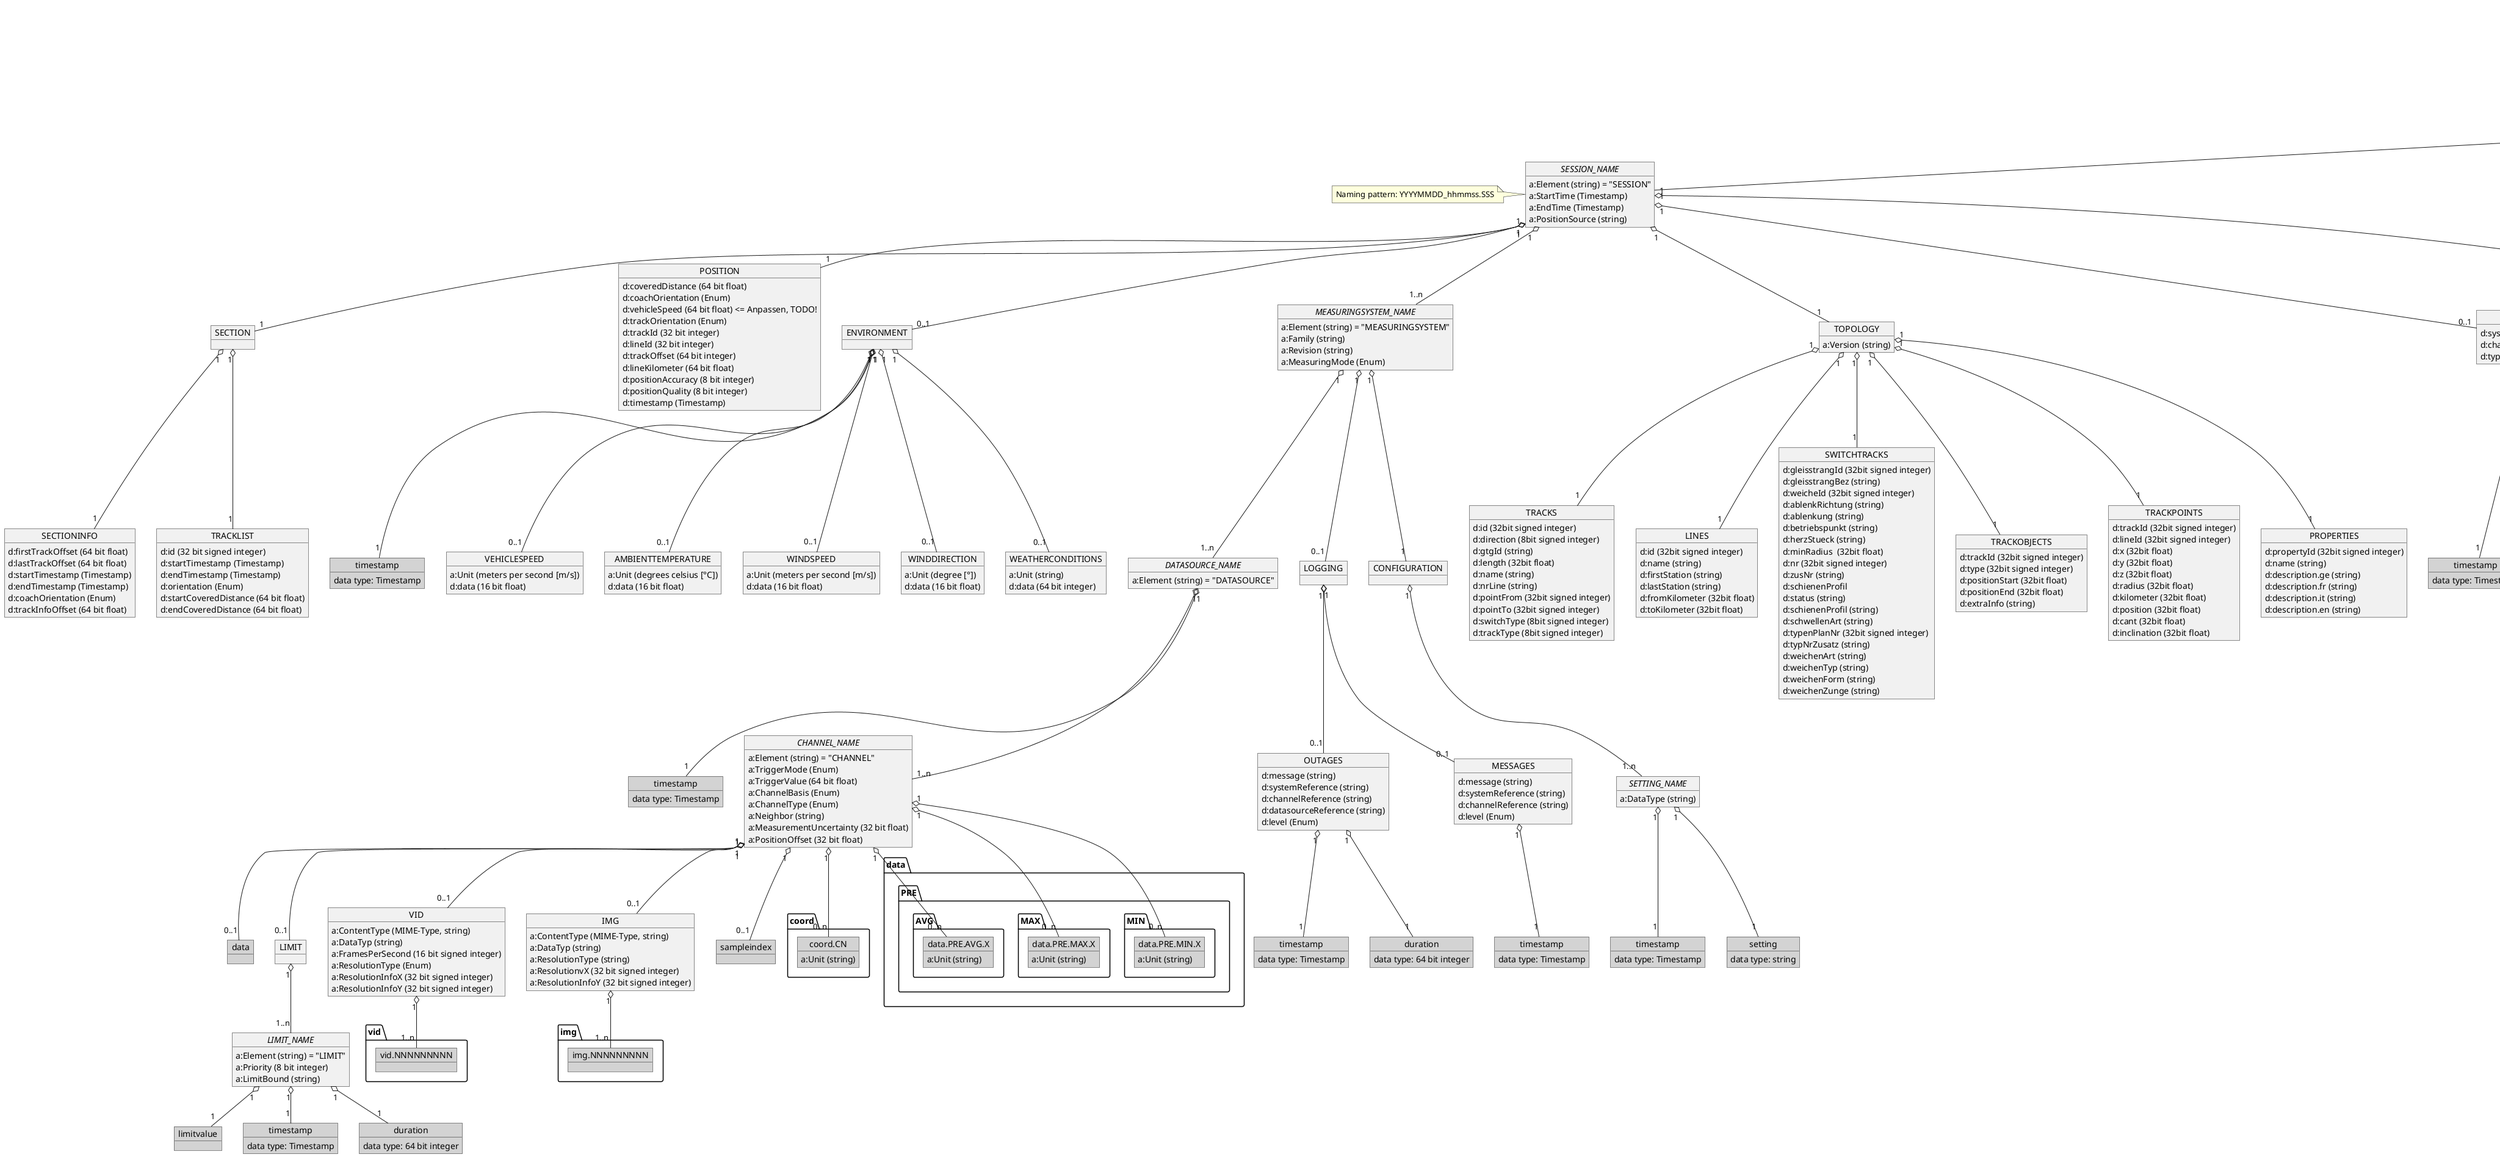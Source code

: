 ' Visit http://plantuml.com/ for more information!

' Overview if RCM-DX structure
@startuml rcm_dx_Structure

  object RCMDX {
    a:Major (16 bit integer)
    a:Minor (16 bit integer)
  }
 
  object PLATFORM {
    a:Name (Enum)
    a:VehicleNumber (string)
  }
  RCMDX "1" o-- "1" PLATFORM

  object FILE {
    a:StructureVersion (string)
  }
  RCMDX "1" o-- "1" FILE

  object DATAPROCESSING {
  }
  FILE "1" o-- "0..1" DATAPROCESSING

  object PROCESSINGLOG {
    d:processingType (string)
    d:timestamp (Timestamp)
    d:service (string)
    d:serviceUser (string)
    d:host (string)
    d:executable (string)
    d:user (string)
    d:message (string)
  }
  DATAPROCESSING "1" o-- "0..1" PROCESSINGLOG

  object CLEARANCEINFORMATION {
    d:clearance (Enum)
    d:timestamp (Timestamp)
    d:user (string)
    d:message (string)
  }
  DATAPROCESSING "1" o-- "0..1" CLEARANCEINFORMATION

  object "CONFIGURATION" as platform_config
  PLATFORM "1" o-- "1" platform_config

  object "//SETTING_NAME//" as platform_setting_name {
    a:DataType (string)
  }
  platform_config "1" o-- "1..n" platform_setting_name

  object "timestamp" as platform_setting_timestamp #LightGray {
    data type: Timestamp
  }
  platform_setting_name "1" o-- "1" platform_setting_timestamp

  object "setting" as platform_setting #LightGray {
    data type: string
  }
  platform_setting_name "1" o-- "1" platform_setting

  object "//SESSION_NAME//" as session_name {
    a:Element (string) = "SESSION"
    a:StartTime (Timestamp)
    a:EndTime (Timestamp)
    a:PositionSource (string)
  } 
  note left: Naming pattern: YYYYMMDD_hhmmss.SSS

  PLATFORM "1" o-- "1" session_name

  object SECTION 

  session_name "1" o-- "1" SECTION

  object SECTIONINFO {
    d:firstTrackOffset (64 bit float)
    d:lastTrackOffset (64 bit float)
    d:startTimestamp (Timestamp)
    d:endTimestamp (Timestamp)
    d:coachOrientation (Enum)
    d:trackInfoOffset (64 bit float)
  }
  SECTION "1" o-- "1" SECTIONINFO

  object TRACKLIST {
    d:id (32 bit signed integer)
    d:startTimestamp (Timestamp)
    d:endTimestamp (Timestamp)
    d:orientation (Enum)
    d:startCoveredDistance (64 bit float)
    d:endCoveredDistance (64 bit float)
  }
  SECTION "1" o-- "1" TRACKLIST
  
  object POSITION {
    d:coveredDistance (64 bit float)
    d:coachOrientation (Enum)
    d:vehicleSpeed (64 bit float) <= Anpassen, TODO!
    d:trackOrientation (Enum)
    d:trackId (32 bit integer)
    d:lineId (32 bit integer)
    d:trackOffset (64 bit integer)
    d:lineKilometer (64 bit float)
    d:positionAccuracy (8 bit integer)
    d:positionQuality (8 bit integer)
    d:timestamp (Timestamp)
  }
  session_name "1" o-- "1" POSITION

  object ENVIRONMENT
  session_name "1" o-- "0..1" ENVIRONMENT

  object "timestamp" as env_timestamp #LightGray {
    data type: Timestamp
  }
  ENVIRONMENT "1" o-- "1" env_timestamp

  object VEHICLESPEED {
    a:Unit (meters per second [m/s])
    d:data (16 bit float)
  }
  ENVIRONMENT "1" o-- "0..1" VEHICLESPEED

  object AMBIENTTEMPERATURE {
    a:Unit (degrees celsius [°C])
    d:data (16 bit float)
  }
  ENVIRONMENT "1" o-- "0..1" AMBIENTTEMPERATURE

  object WINDSPEED {
    a:Unit (meters per second [m/s])
    d:data (16 bit float)
  }
  ENVIRONMENT "1" o-- "0..1" WINDSPEED

  object WINDDIRECTION {
    a:Unit (degree [°])
    d:data (16 bit float)
  }
  ENVIRONMENT "1" o-- "0..1" WINDDIRECTION

  object WEATHERCONDITIONS {
    a:Unit (string)
    d:data (64 bit integer)
  }
  ENVIRONMENT "1" o-- "0..1" WEATHERCONDITIONS

  object "//MEASURINGSYSTEM_NAME//" as MEASURINGSYSTEM {
    a:Element (string) = "MEASURINGSYSTEM"
    a:Family (string)
    a:Revision (string)
    a:MeasuringMode (Enum) 
  }

  session_name "1" o-- "1..n" MEASURINGSYSTEM

  object "//DATASOURCE_NAME//" as DATASOURCE {
    a:Element (string) = "DATASOURCE"
  }
  MEASURINGSYSTEM "1" o-- "1..n" DATASOURCE

  object "timestamp" as ds_timestamp #LightGray {
    data type: Timestamp
  }
  DATASOURCE "1" o-- "1" ds_timestamp

  object "//CHANNEL_NAME//" as CHANNEL {
    a:Element (string) = "CHANNEL"
    a:TriggerMode (Enum)
    a:TriggerValue (64 bit float)
    a:ChannelBasis (Enum)
    a:ChannelType (Enum)
    a:Neighbor (string)
    a:MeasurementUncertainty (32 bit float)
    a:PositionOffset (32 bit float)
  }
  DATASOURCE "1" o-- "1..n" CHANNEL

  object "data" as channel_data #LightGray
  CHANNEL "1" o-- "0..1" channel_data

  object LOGGING
  MEASURINGSYSTEM "1" o-- "0..1" LOGGING
  
  object OUTAGES {
    d:message (string)
    d:systemReference (string)
    d:channelReference (string)
    d:datasourceReference (string)
    d:level (Enum)
  }
  LOGGING "1" o-- "0..1" OUTAGES

  object "timestamp" as out_timestamp #LightGray {
    data type: Timestamp
  }
  object "duration" as out_duration #LightGray {
    data type: 64 bit integer
  }
  OUTAGES "1" o-- "1" out_timestamp
  OUTAGES "1" o-- "1" out_duration

  object MESSAGES {
    d:message (string)
    d:systemReference (string)
    d:channelReference (string)
    d:level (Enum)
  }
  LOGGING "1" o-- "0..1" MESSAGES

  object "timestamp" as msg_timestamp #LightGray {
    data type: Timestamp
  }
  MESSAGES "1" o-- "1" msg_timestamp

  object TOPOLOGY {
    a:Version (string)
  }

  session_name "1" o-- "1" TOPOLOGY 

  object TRACKS {
    d:id (32bit signed integer)
    d:direction (8bit signed integer)
    d:gtgId (string)
    d:length (32bit float)
    d:name (string)
    d:nrLine (string)
    d:pointFrom (32bit signed integer)
    d:pointTo (32bit signed integer)
    d:switchType (8bit signed integer)
    d:trackType (8bit signed integer)
  }
  TOPOLOGY "1" o-- "1" TRACKS

  object LINES {
    d:id (32bit signed integer)
    d:name (string)
    d:firstStation (string)
    d:lastStation (string)
    d:fromKilometer (32bit float)
    d:toKilometer (32bit float)
  }
  TOPOLOGY "1" o-- "1" LINES

  object SWITCHTRACKS {
    d:gleisstrangId (32bit signed integer)
    d:gleisstrangBez (string)
    d:weicheId (32bit signed integer)
    d:ablenkRichtung (string)
    d:ablenkung (string)
    d:betriebspunkt (string)
    d:herzStueck (string)
    d:minRadius  (32bit float)
    d:nr (32bit signed integer)
    d:zusNr (string)
    d:schienenProfil
    d:status (string)
    d:schienenProfil (string)
    d:schwellenArt (string)
    d:typenPlanNr (32bit signed integer)
    d:typNrZusatz (string)
    d:weichenArt (string)
    d:weichenTyp (string)
    d:weichenForm (string)
    d:weichenZunge (string)
  }
  TOPOLOGY "1" o-- "1" SWITCHTRACKS
  
  object TRACKOBJECTS {
    d:trackId (32bit signed integer)
    d:type (32bit signed integer)
    d:positionStart (32bit float)
    d:positionEnd (32bit float)
    d:extraInfo (string)
  }
  TOPOLOGY "1" o-- "1" TRACKOBJECTS

  object TRACKPOINTS {
    d:trackId (32bit signed integer)
    d:lineId (32bit signed integer)
    d:x (32bit float)
    d:y (32bit float)
    d:z (32bit float)
    d:radius (32bit float)
    d:kilometer (32bit float)
    d:position (32bit float)
    d:cant (32bit float)
    d:inclination (32bit float)
  }
  TOPOLOGY "1" o-- "1" TRACKPOINTS

  object PROPERTIES {
    d:propertyId (32bit signed integer)
    d:name (string)
    d:description.ge (string)
    d:description.fr (string)
    d:description.it (string)
    d:description.en (string)
  }
  TOPOLOGY "1" o-- "1" PROPERTIES

  object EVENT {
    d:systemReference (string)
    d:channelReference (string)
    d:type (string)
  }
  session_name "1" o-- "0..1" EVENT

  object "timestamp" as event_timestamp #LightGray {
    data type: Timestamp
  }

  object "duration" as event_duration #LightGray {
    data type: 64 bit integer
  }

  EVENT "1" o-- "1" event_timestamp
  EVENT "1" o-- "1" event_duration

  object "data" as event_data #LightGray {
    data type: string (XML)
  }
  EVENT "1" o-- "1" event_data

  object RECORD {
    d:type (string)
    d:systemReference (string)
    d:channelReference (string)
  }

  session_name "1" o-- "0..1" RECORD
  object "timestamp" as record_timestamp #LightGray {
    data type: Timestamp
  }
  object "duration" as record_duration #LightGray {
    data type: 64 bit integer
  }

  object "data" as record_data #LightGray {
    data type: string (XML)
  }

  RECORD "1" o-- "1" record_timestamp
  RECORD "1" o-- "1" record_duration
  RECORD "1" o-- "1" record_data

  object "CONFIGURATION" as ms_config
  MEASURINGSYSTEM "1" o-- "1" ms_config

  object "//SETTING_NAME//" as setting_name {
    a:DataType (string)
  }
  ms_config "1" o-- "1..n" setting_name

  object "timestamp" as setting_timestamp #LightGray {
    data type: Timestamp
  }
  setting_name "1" o-- "1" setting_timestamp

  object "setting" as setting #LightGray {
    data type: string
  }
  setting_name "1" o-- "1" setting

  object LIMIT

  object "//LIMIT_NAME//" as limit_name {
    a:Element (string) = "LIMIT"
    a:Priority (8 bit integer)
    a:LimitBound (string)
  }
  object limitvalue #LightGray

  object VID {
    a:ContentType (MIME-Type, string)
    a:DataTyp (string)
    a:FramesPerSecond (16 bit signed integer)
    a:ResolutionType (Enum)
    a:ResolutionInfoX (32 bit signed integer)
    a:ResolutionInfoY (32 bit signed integer)
  }
  object vid.NNNNNNNNN #LightGray

  object IMG {
    a:ContentType (MIME-Type, string)
    a:DataTyp (string)
    a:ResolutionType (string)
    a:ResolutionvX (32 bit signed integer)
    a:ResolutionInfoY (32 bit signed integer)
  }
  object img.NNNNNNNNN #LightGray

  object sampleindex #LightGray
  
  object coord.CN #LightGray {
    a:Unit (string)
  }

  CHANNEL "1" o-- "0..1" LIMIT
  LIMIT "1" o-- "1..n" limit_name

  object "timestamp" as limit_timestamp #LightGray {
    data type: Timestamp
  }
  object "duration" as limit_duration #LightGray {
    data type: 64 bit integer
  }

  limit_name "1" o-- "1" limit_timestamp
  limit_name "1" o-- "1" limit_duration
  limit_name "1" o-- "1" limitvalue

  CHANNEL "1" o-- "0..1" sampleindex
  CHANNEL "1" o-- "0..n" coord.CN

  CHANNEL "1" o-- "0..1" VID
  CHANNEL "1" o-- "0..1" IMG

  IMG "1" o-- "1..n" img.NNNNNNNNN
  VID "1" o-- "1..n" vid.NNNNNNNNN
  
  object data.PRE.MIN.X #LightGray {
    a:Unit (string)
  }

  object data.PRE.MAX.X #LightGray {
    a:Unit (string)
  }

  object data.PRE.AVG.X #LightGray {
    a:Unit (string)
  }

  CHANNEL "1" o-- "0..n" data.PRE.MIN.X
  CHANNEL "1" o-- "0..n" data.PRE.MAX.X
  CHANNEL "1" o-- "0..n" data.PRE.AVG.X

@enduml
